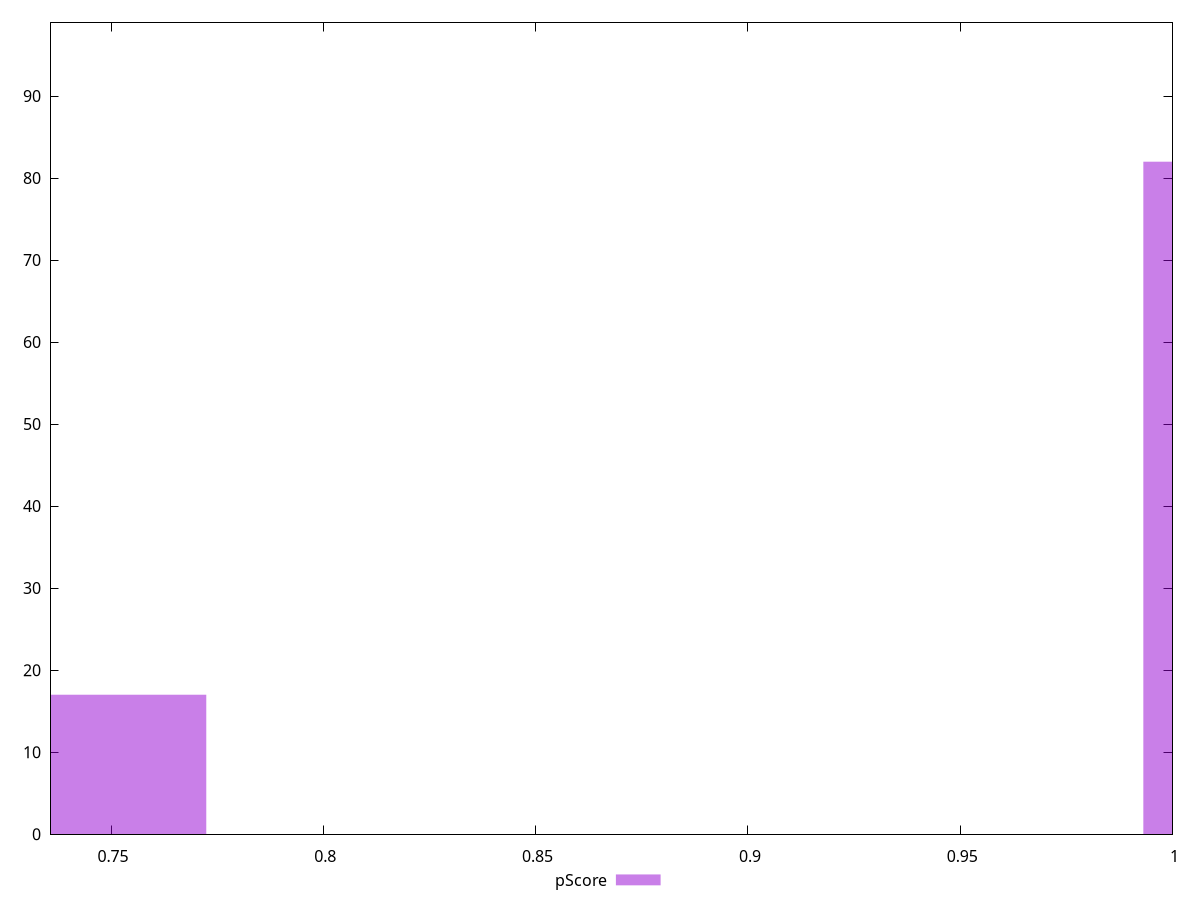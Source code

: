 reset

$pScore <<EOF
1.1034793557942701 82
0.6620876134765621 17
EOF

set key outside below
set boxwidth 0.22069587115885403
set xrange [0.73563:1]
set yrange [0:99]
set trange [0:99]
set style fill transparent solid 0.5 noborder
set terminal svg size 640, 490 enhanced background rgb 'white'
set output "report/report_00029_2021-02-24T13-36-40.390Z/uses-rel-preconnect/samples/card/pScore/histogram.svg"

plot $pScore title "pScore" with boxes

reset
